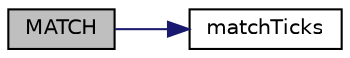 digraph "MATCH"
{
 // LATEX_PDF_SIZE
  edge [fontname="Helvetica",fontsize="10",labelfontname="Helvetica",labelfontsize="10"];
  node [fontname="Helvetica",fontsize="10",shape=record];
  rankdir="LR";
  Node1 [label="MATCH",height=0.2,width=0.4,color="black", fillcolor="grey75", style="filled", fontcolor="black",tooltip=" "];
  Node1 -> Node2 [color="midnightblue",fontsize="10",style="solid",fontname="Helvetica"];
  Node2 [label="matchTicks",height=0.2,width=0.4,color="black", fillcolor="white", style="filled",URL="$group___receiving.html#ga495b7f49ff71cde1289b118fac0f0674",tooltip=" "];
}
